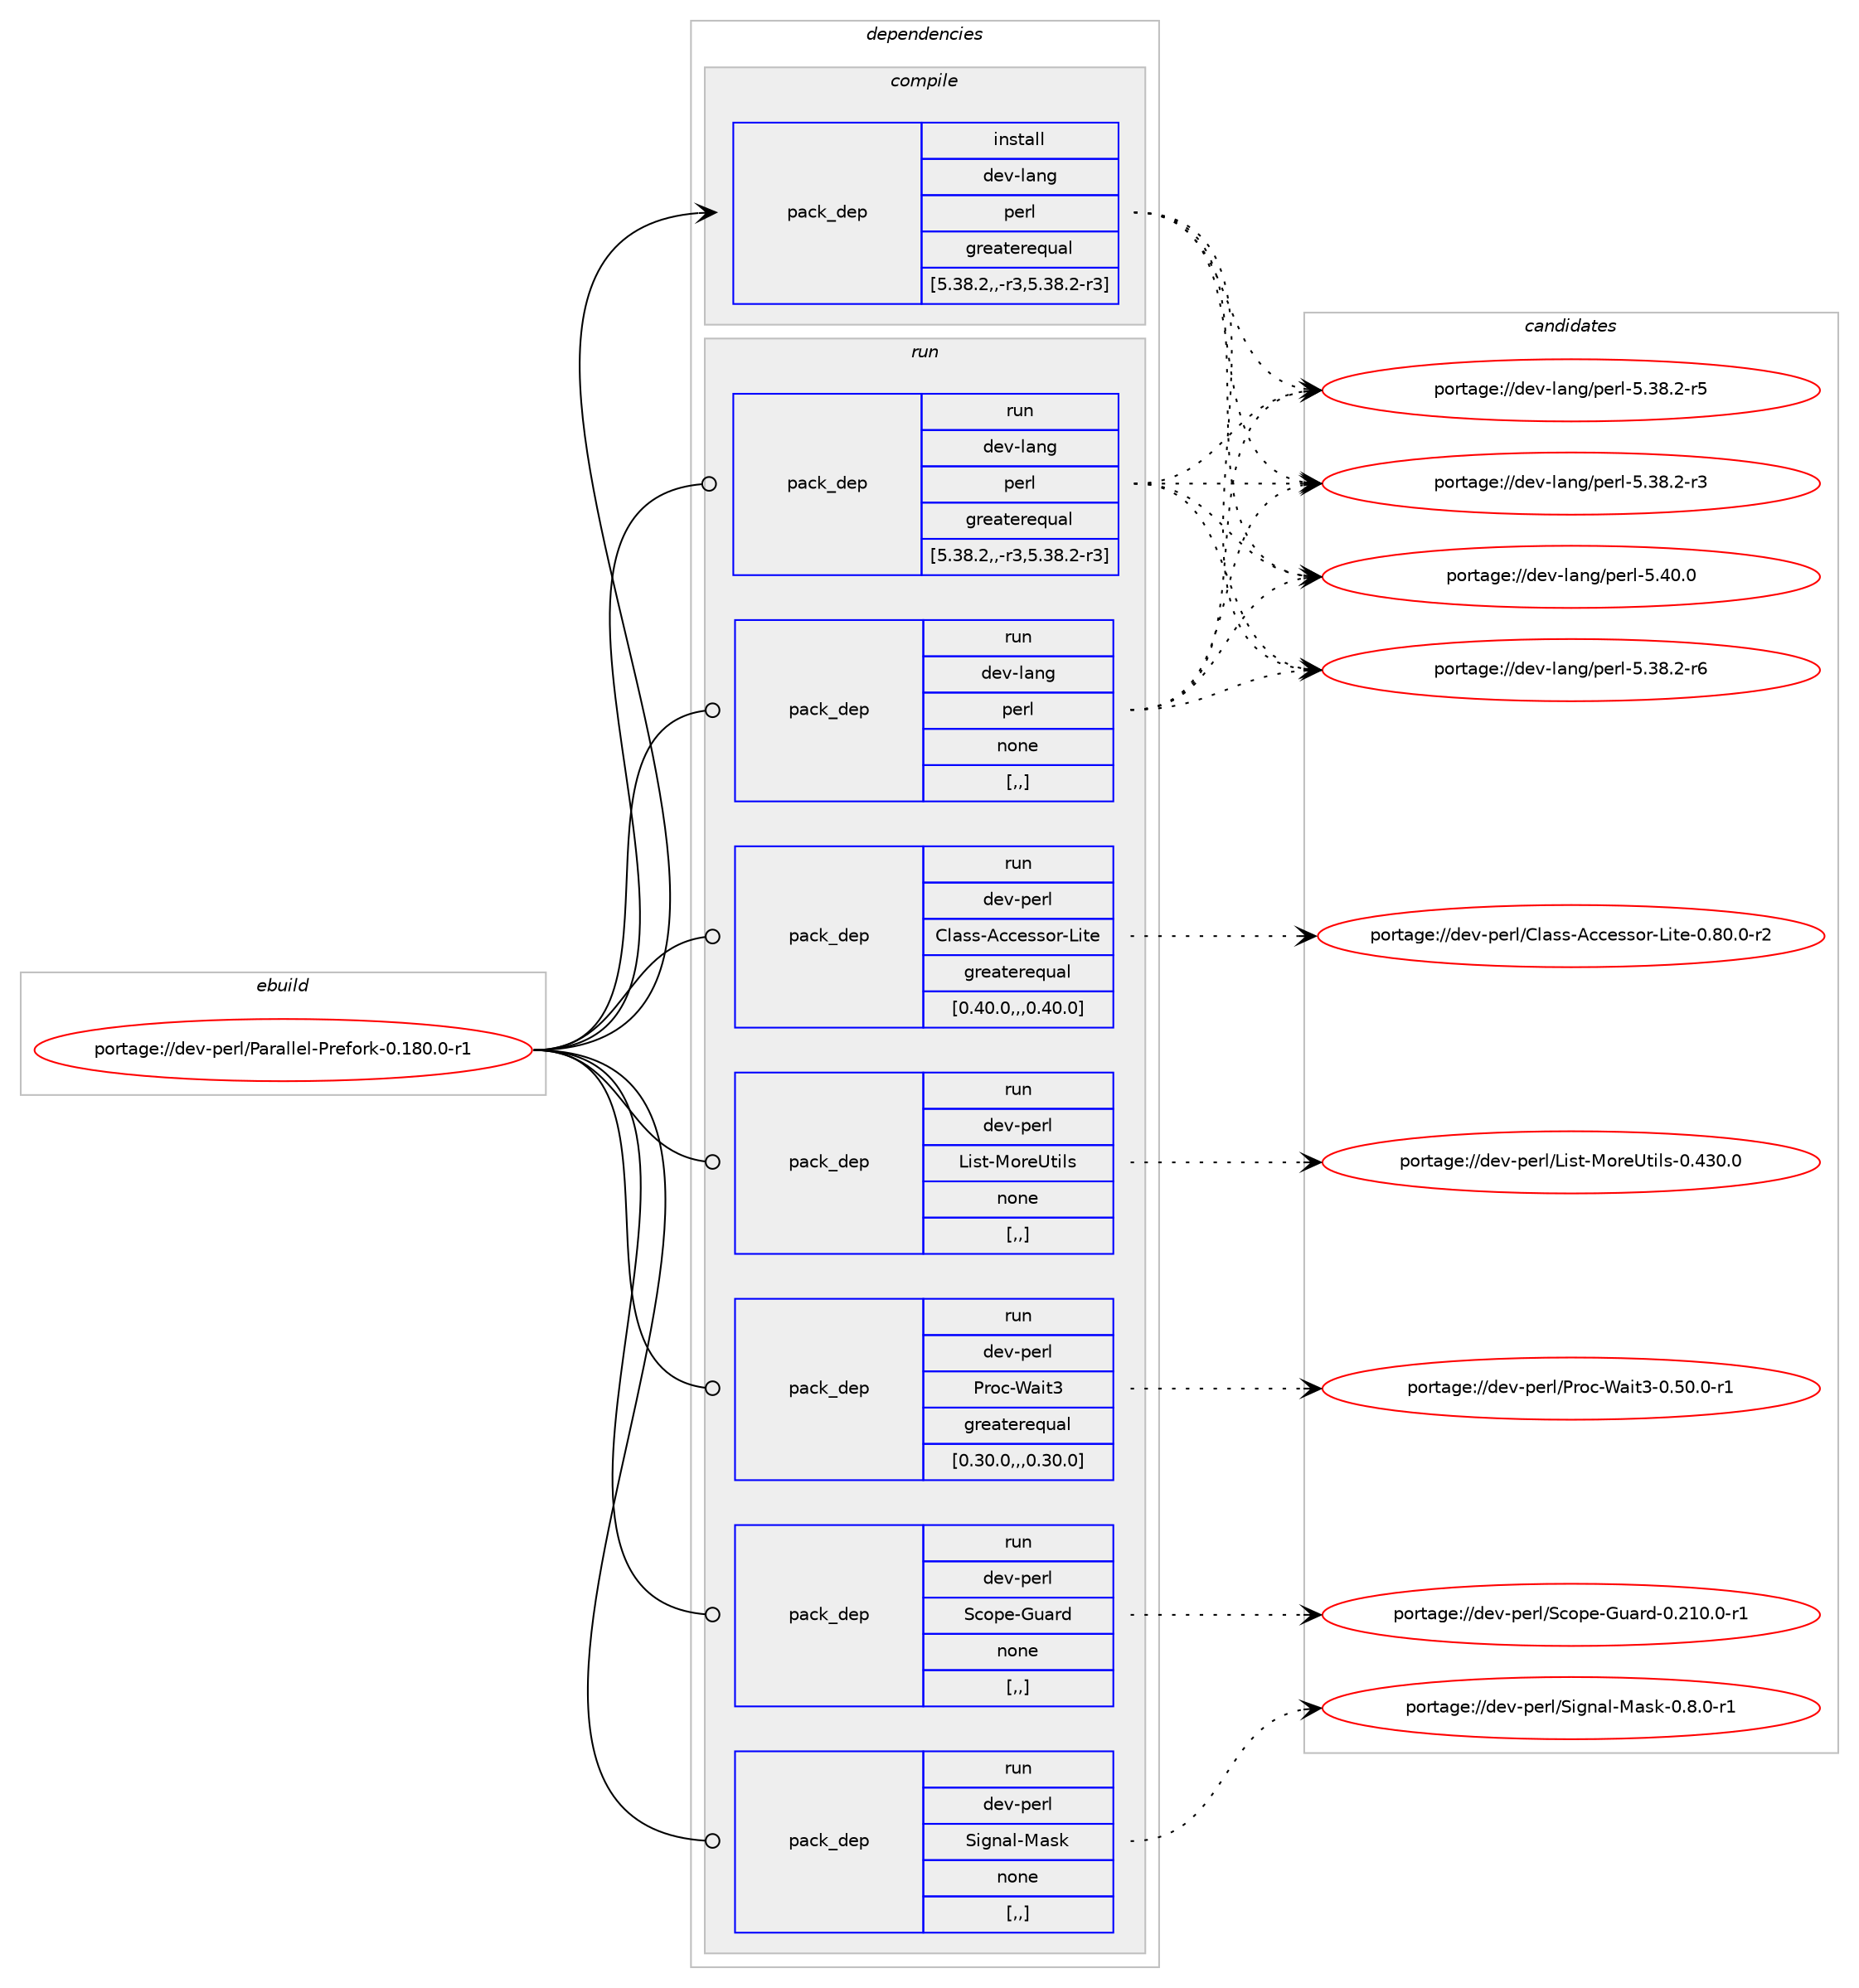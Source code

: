 digraph prolog {

# *************
# Graph options
# *************

newrank=true;
concentrate=true;
compound=true;
graph [rankdir=LR,fontname=Helvetica,fontsize=10,ranksep=1.5];#, ranksep=2.5, nodesep=0.2];
edge  [arrowhead=vee];
node  [fontname=Helvetica,fontsize=10];

# **********
# The ebuild
# **********

subgraph cluster_leftcol {
color=gray;
label=<<i>ebuild</i>>;
id [label="portage://dev-perl/Parallel-Prefork-0.180.0-r1", color=red, width=4, href="../dev-perl/Parallel-Prefork-0.180.0-r1.svg"];
}

# ****************
# The dependencies
# ****************

subgraph cluster_midcol {
color=gray;
label=<<i>dependencies</i>>;
subgraph cluster_compile {
fillcolor="#eeeeee";
style=filled;
label=<<i>compile</i>>;
subgraph pack464639 {
dependency629721 [label=<<TABLE BORDER="0" CELLBORDER="1" CELLSPACING="0" CELLPADDING="4" WIDTH="220"><TR><TD ROWSPAN="6" CELLPADDING="30">pack_dep</TD></TR><TR><TD WIDTH="110">install</TD></TR><TR><TD>dev-lang</TD></TR><TR><TD>perl</TD></TR><TR><TD>greaterequal</TD></TR><TR><TD>[5.38.2,,-r3,5.38.2-r3]</TD></TR></TABLE>>, shape=none, color=blue];
}
id:e -> dependency629721:w [weight=20,style="solid",arrowhead="vee"];
}
subgraph cluster_compileandrun {
fillcolor="#eeeeee";
style=filled;
label=<<i>compile and run</i>>;
}
subgraph cluster_run {
fillcolor="#eeeeee";
style=filled;
label=<<i>run</i>>;
subgraph pack464640 {
dependency629722 [label=<<TABLE BORDER="0" CELLBORDER="1" CELLSPACING="0" CELLPADDING="4" WIDTH="220"><TR><TD ROWSPAN="6" CELLPADDING="30">pack_dep</TD></TR><TR><TD WIDTH="110">run</TD></TR><TR><TD>dev-lang</TD></TR><TR><TD>perl</TD></TR><TR><TD>greaterequal</TD></TR><TR><TD>[5.38.2,,-r3,5.38.2-r3]</TD></TR></TABLE>>, shape=none, color=blue];
}
id:e -> dependency629722:w [weight=20,style="solid",arrowhead="odot"];
subgraph pack464641 {
dependency629723 [label=<<TABLE BORDER="0" CELLBORDER="1" CELLSPACING="0" CELLPADDING="4" WIDTH="220"><TR><TD ROWSPAN="6" CELLPADDING="30">pack_dep</TD></TR><TR><TD WIDTH="110">run</TD></TR><TR><TD>dev-lang</TD></TR><TR><TD>perl</TD></TR><TR><TD>none</TD></TR><TR><TD>[,,]</TD></TR></TABLE>>, shape=none, color=blue];
}
id:e -> dependency629723:w [weight=20,style="solid",arrowhead="odot"];
subgraph pack464642 {
dependency629724 [label=<<TABLE BORDER="0" CELLBORDER="1" CELLSPACING="0" CELLPADDING="4" WIDTH="220"><TR><TD ROWSPAN="6" CELLPADDING="30">pack_dep</TD></TR><TR><TD WIDTH="110">run</TD></TR><TR><TD>dev-perl</TD></TR><TR><TD>Class-Accessor-Lite</TD></TR><TR><TD>greaterequal</TD></TR><TR><TD>[0.40.0,,,0.40.0]</TD></TR></TABLE>>, shape=none, color=blue];
}
id:e -> dependency629724:w [weight=20,style="solid",arrowhead="odot"];
subgraph pack464643 {
dependency629725 [label=<<TABLE BORDER="0" CELLBORDER="1" CELLSPACING="0" CELLPADDING="4" WIDTH="220"><TR><TD ROWSPAN="6" CELLPADDING="30">pack_dep</TD></TR><TR><TD WIDTH="110">run</TD></TR><TR><TD>dev-perl</TD></TR><TR><TD>List-MoreUtils</TD></TR><TR><TD>none</TD></TR><TR><TD>[,,]</TD></TR></TABLE>>, shape=none, color=blue];
}
id:e -> dependency629725:w [weight=20,style="solid",arrowhead="odot"];
subgraph pack464644 {
dependency629726 [label=<<TABLE BORDER="0" CELLBORDER="1" CELLSPACING="0" CELLPADDING="4" WIDTH="220"><TR><TD ROWSPAN="6" CELLPADDING="30">pack_dep</TD></TR><TR><TD WIDTH="110">run</TD></TR><TR><TD>dev-perl</TD></TR><TR><TD>Proc-Wait3</TD></TR><TR><TD>greaterequal</TD></TR><TR><TD>[0.30.0,,,0.30.0]</TD></TR></TABLE>>, shape=none, color=blue];
}
id:e -> dependency629726:w [weight=20,style="solid",arrowhead="odot"];
subgraph pack464645 {
dependency629727 [label=<<TABLE BORDER="0" CELLBORDER="1" CELLSPACING="0" CELLPADDING="4" WIDTH="220"><TR><TD ROWSPAN="6" CELLPADDING="30">pack_dep</TD></TR><TR><TD WIDTH="110">run</TD></TR><TR><TD>dev-perl</TD></TR><TR><TD>Scope-Guard</TD></TR><TR><TD>none</TD></TR><TR><TD>[,,]</TD></TR></TABLE>>, shape=none, color=blue];
}
id:e -> dependency629727:w [weight=20,style="solid",arrowhead="odot"];
subgraph pack464646 {
dependency629728 [label=<<TABLE BORDER="0" CELLBORDER="1" CELLSPACING="0" CELLPADDING="4" WIDTH="220"><TR><TD ROWSPAN="6" CELLPADDING="30">pack_dep</TD></TR><TR><TD WIDTH="110">run</TD></TR><TR><TD>dev-perl</TD></TR><TR><TD>Signal-Mask</TD></TR><TR><TD>none</TD></TR><TR><TD>[,,]</TD></TR></TABLE>>, shape=none, color=blue];
}
id:e -> dependency629728:w [weight=20,style="solid",arrowhead="odot"];
}
}

# **************
# The candidates
# **************

subgraph cluster_choices {
rank=same;
color=gray;
label=<<i>candidates</i>>;

subgraph choice464639 {
color=black;
nodesep=1;
choice10010111845108971101034711210111410845534652484648 [label="portage://dev-lang/perl-5.40.0", color=red, width=4,href="../dev-lang/perl-5.40.0.svg"];
choice100101118451089711010347112101114108455346515646504511454 [label="portage://dev-lang/perl-5.38.2-r6", color=red, width=4,href="../dev-lang/perl-5.38.2-r6.svg"];
choice100101118451089711010347112101114108455346515646504511453 [label="portage://dev-lang/perl-5.38.2-r5", color=red, width=4,href="../dev-lang/perl-5.38.2-r5.svg"];
choice100101118451089711010347112101114108455346515646504511451 [label="portage://dev-lang/perl-5.38.2-r3", color=red, width=4,href="../dev-lang/perl-5.38.2-r3.svg"];
dependency629721:e -> choice10010111845108971101034711210111410845534652484648:w [style=dotted,weight="100"];
dependency629721:e -> choice100101118451089711010347112101114108455346515646504511454:w [style=dotted,weight="100"];
dependency629721:e -> choice100101118451089711010347112101114108455346515646504511453:w [style=dotted,weight="100"];
dependency629721:e -> choice100101118451089711010347112101114108455346515646504511451:w [style=dotted,weight="100"];
}
subgraph choice464640 {
color=black;
nodesep=1;
choice10010111845108971101034711210111410845534652484648 [label="portage://dev-lang/perl-5.40.0", color=red, width=4,href="../dev-lang/perl-5.40.0.svg"];
choice100101118451089711010347112101114108455346515646504511454 [label="portage://dev-lang/perl-5.38.2-r6", color=red, width=4,href="../dev-lang/perl-5.38.2-r6.svg"];
choice100101118451089711010347112101114108455346515646504511453 [label="portage://dev-lang/perl-5.38.2-r5", color=red, width=4,href="../dev-lang/perl-5.38.2-r5.svg"];
choice100101118451089711010347112101114108455346515646504511451 [label="portage://dev-lang/perl-5.38.2-r3", color=red, width=4,href="../dev-lang/perl-5.38.2-r3.svg"];
dependency629722:e -> choice10010111845108971101034711210111410845534652484648:w [style=dotted,weight="100"];
dependency629722:e -> choice100101118451089711010347112101114108455346515646504511454:w [style=dotted,weight="100"];
dependency629722:e -> choice100101118451089711010347112101114108455346515646504511453:w [style=dotted,weight="100"];
dependency629722:e -> choice100101118451089711010347112101114108455346515646504511451:w [style=dotted,weight="100"];
}
subgraph choice464641 {
color=black;
nodesep=1;
choice10010111845108971101034711210111410845534652484648 [label="portage://dev-lang/perl-5.40.0", color=red, width=4,href="../dev-lang/perl-5.40.0.svg"];
choice100101118451089711010347112101114108455346515646504511454 [label="portage://dev-lang/perl-5.38.2-r6", color=red, width=4,href="../dev-lang/perl-5.38.2-r6.svg"];
choice100101118451089711010347112101114108455346515646504511453 [label="portage://dev-lang/perl-5.38.2-r5", color=red, width=4,href="../dev-lang/perl-5.38.2-r5.svg"];
choice100101118451089711010347112101114108455346515646504511451 [label="portage://dev-lang/perl-5.38.2-r3", color=red, width=4,href="../dev-lang/perl-5.38.2-r3.svg"];
dependency629723:e -> choice10010111845108971101034711210111410845534652484648:w [style=dotted,weight="100"];
dependency629723:e -> choice100101118451089711010347112101114108455346515646504511454:w [style=dotted,weight="100"];
dependency629723:e -> choice100101118451089711010347112101114108455346515646504511453:w [style=dotted,weight="100"];
dependency629723:e -> choice100101118451089711010347112101114108455346515646504511451:w [style=dotted,weight="100"];
}
subgraph choice464642 {
color=black;
nodesep=1;
choice10010111845112101114108476710897115115456599991011151151111144576105116101454846564846484511450 [label="portage://dev-perl/Class-Accessor-Lite-0.80.0-r2", color=red, width=4,href="../dev-perl/Class-Accessor-Lite-0.80.0-r2.svg"];
dependency629724:e -> choice10010111845112101114108476710897115115456599991011151151111144576105116101454846564846484511450:w [style=dotted,weight="100"];
}
subgraph choice464643 {
color=black;
nodesep=1;
choice1001011184511210111410847761051151164577111114101851161051081154548465251484648 [label="portage://dev-perl/List-MoreUtils-0.430.0", color=red, width=4,href="../dev-perl/List-MoreUtils-0.430.0.svg"];
dependency629725:e -> choice1001011184511210111410847761051151164577111114101851161051081154548465251484648:w [style=dotted,weight="100"];
}
subgraph choice464644 {
color=black;
nodesep=1;
choice1001011184511210111410847801141119945879710511651454846534846484511449 [label="portage://dev-perl/Proc-Wait3-0.50.0-r1", color=red, width=4,href="../dev-perl/Proc-Wait3-0.50.0-r1.svg"];
dependency629726:e -> choice1001011184511210111410847801141119945879710511651454846534846484511449:w [style=dotted,weight="100"];
}
subgraph choice464645 {
color=black;
nodesep=1;
choice1001011184511210111410847839911111210145711179711410045484650494846484511449 [label="portage://dev-perl/Scope-Guard-0.210.0-r1", color=red, width=4,href="../dev-perl/Scope-Guard-0.210.0-r1.svg"];
dependency629727:e -> choice1001011184511210111410847839911111210145711179711410045484650494846484511449:w [style=dotted,weight="100"];
}
subgraph choice464646 {
color=black;
nodesep=1;
choice100101118451121011141084783105103110971084577971151074548465646484511449 [label="portage://dev-perl/Signal-Mask-0.8.0-r1", color=red, width=4,href="../dev-perl/Signal-Mask-0.8.0-r1.svg"];
dependency629728:e -> choice100101118451121011141084783105103110971084577971151074548465646484511449:w [style=dotted,weight="100"];
}
}

}
